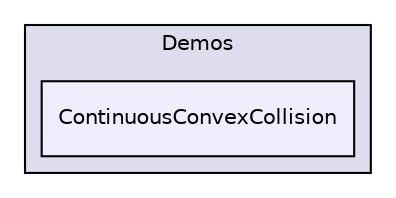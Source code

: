 digraph "bullet/bullet-2.82-r2704/Demos/ContinuousConvexCollision" {
  compound=true
  node [ fontsize="10", fontname="Helvetica"];
  edge [ labelfontsize="10", labelfontname="Helvetica"];
  subgraph clusterdir_fbeee990c6fb95278eb756dfe9f9c37f {
    graph [ bgcolor="#ddddee", pencolor="black", label="Demos" fontname="Helvetica", fontsize="10", URL="dir_fbeee990c6fb95278eb756dfe9f9c37f.html"]
  dir_9926aa1202169bbc948cde44c73263a5 [shape=box, label="ContinuousConvexCollision", style="filled", fillcolor="#eeeeff", pencolor="black", URL="dir_9926aa1202169bbc948cde44c73263a5.html"];
  }
}
